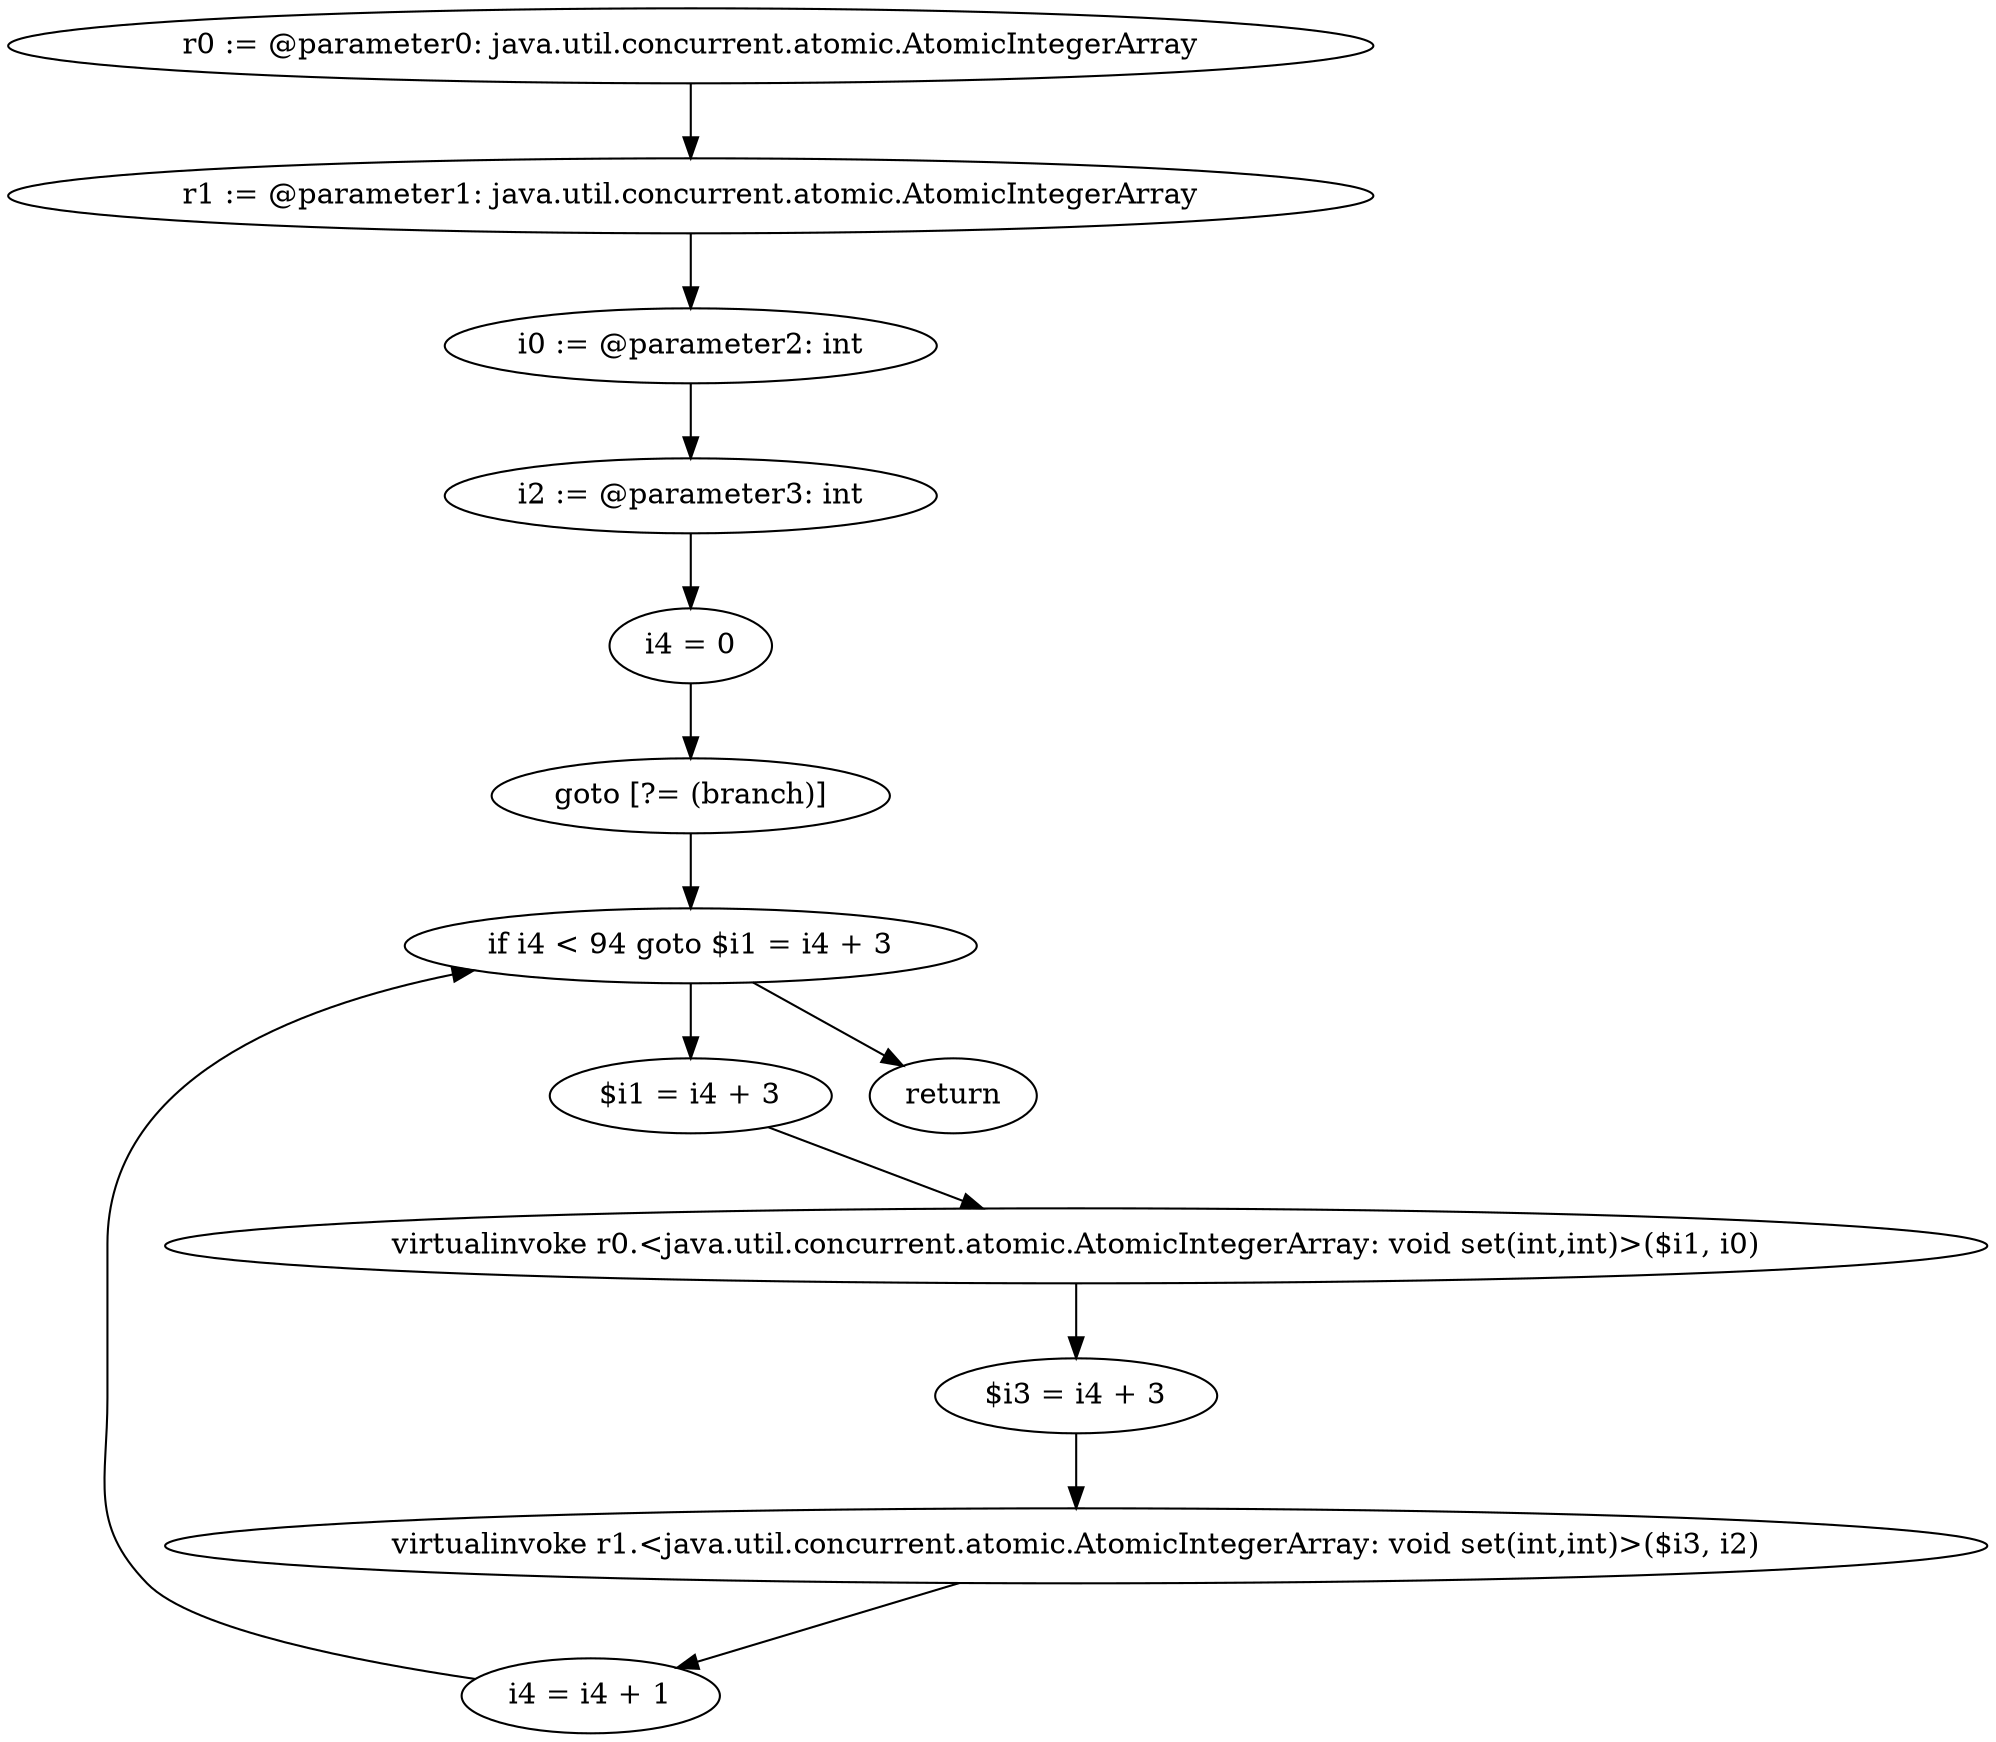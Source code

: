 digraph "unitGraph" {
    "r0 := @parameter0: java.util.concurrent.atomic.AtomicIntegerArray"
    "r1 := @parameter1: java.util.concurrent.atomic.AtomicIntegerArray"
    "i0 := @parameter2: int"
    "i2 := @parameter3: int"
    "i4 = 0"
    "goto [?= (branch)]"
    "$i1 = i4 + 3"
    "virtualinvoke r0.<java.util.concurrent.atomic.AtomicIntegerArray: void set(int,int)>($i1, i0)"
    "$i3 = i4 + 3"
    "virtualinvoke r1.<java.util.concurrent.atomic.AtomicIntegerArray: void set(int,int)>($i3, i2)"
    "i4 = i4 + 1"
    "if i4 < 94 goto $i1 = i4 + 3"
    "return"
    "r0 := @parameter0: java.util.concurrent.atomic.AtomicIntegerArray"->"r1 := @parameter1: java.util.concurrent.atomic.AtomicIntegerArray";
    "r1 := @parameter1: java.util.concurrent.atomic.AtomicIntegerArray"->"i0 := @parameter2: int";
    "i0 := @parameter2: int"->"i2 := @parameter3: int";
    "i2 := @parameter3: int"->"i4 = 0";
    "i4 = 0"->"goto [?= (branch)]";
    "goto [?= (branch)]"->"if i4 < 94 goto $i1 = i4 + 3";
    "$i1 = i4 + 3"->"virtualinvoke r0.<java.util.concurrent.atomic.AtomicIntegerArray: void set(int,int)>($i1, i0)";
    "virtualinvoke r0.<java.util.concurrent.atomic.AtomicIntegerArray: void set(int,int)>($i1, i0)"->"$i3 = i4 + 3";
    "$i3 = i4 + 3"->"virtualinvoke r1.<java.util.concurrent.atomic.AtomicIntegerArray: void set(int,int)>($i3, i2)";
    "virtualinvoke r1.<java.util.concurrent.atomic.AtomicIntegerArray: void set(int,int)>($i3, i2)"->"i4 = i4 + 1";
    "i4 = i4 + 1"->"if i4 < 94 goto $i1 = i4 + 3";
    "if i4 < 94 goto $i1 = i4 + 3"->"return";
    "if i4 < 94 goto $i1 = i4 + 3"->"$i1 = i4 + 3";
}

